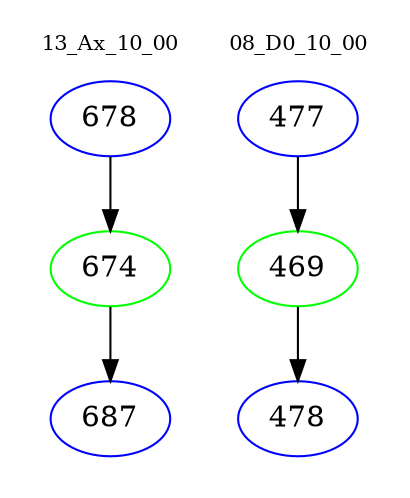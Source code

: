 digraph{
subgraph cluster_0 {
color = white
label = "13_Ax_10_00";
fontsize=10;
T0_678 [label="678", color="blue"]
T0_678 -> T0_674 [color="black"]
T0_674 [label="674", color="green"]
T0_674 -> T0_687 [color="black"]
T0_687 [label="687", color="blue"]
}
subgraph cluster_1 {
color = white
label = "08_D0_10_00";
fontsize=10;
T1_477 [label="477", color="blue"]
T1_477 -> T1_469 [color="black"]
T1_469 [label="469", color="green"]
T1_469 -> T1_478 [color="black"]
T1_478 [label="478", color="blue"]
}
}
